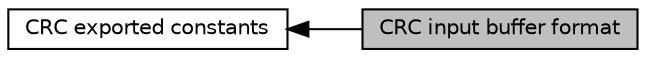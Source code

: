 digraph "CRC input buffer format"
{
  edge [fontname="Helvetica",fontsize="10",labelfontname="Helvetica",labelfontsize="10"];
  node [fontname="Helvetica",fontsize="10",shape=record];
  rankdir=LR;
  Node1 [label="CRC exported constants",height=0.2,width=0.4,color="black", fillcolor="white", style="filled",URL="$group___c_r_c___exported___constants.html"];
  Node0 [label="CRC input buffer format",height=0.2,width=0.4,color="black", fillcolor="grey75", style="filled", fontcolor="black"];
  Node1->Node0 [shape=plaintext, dir="back", style="solid"];
}
